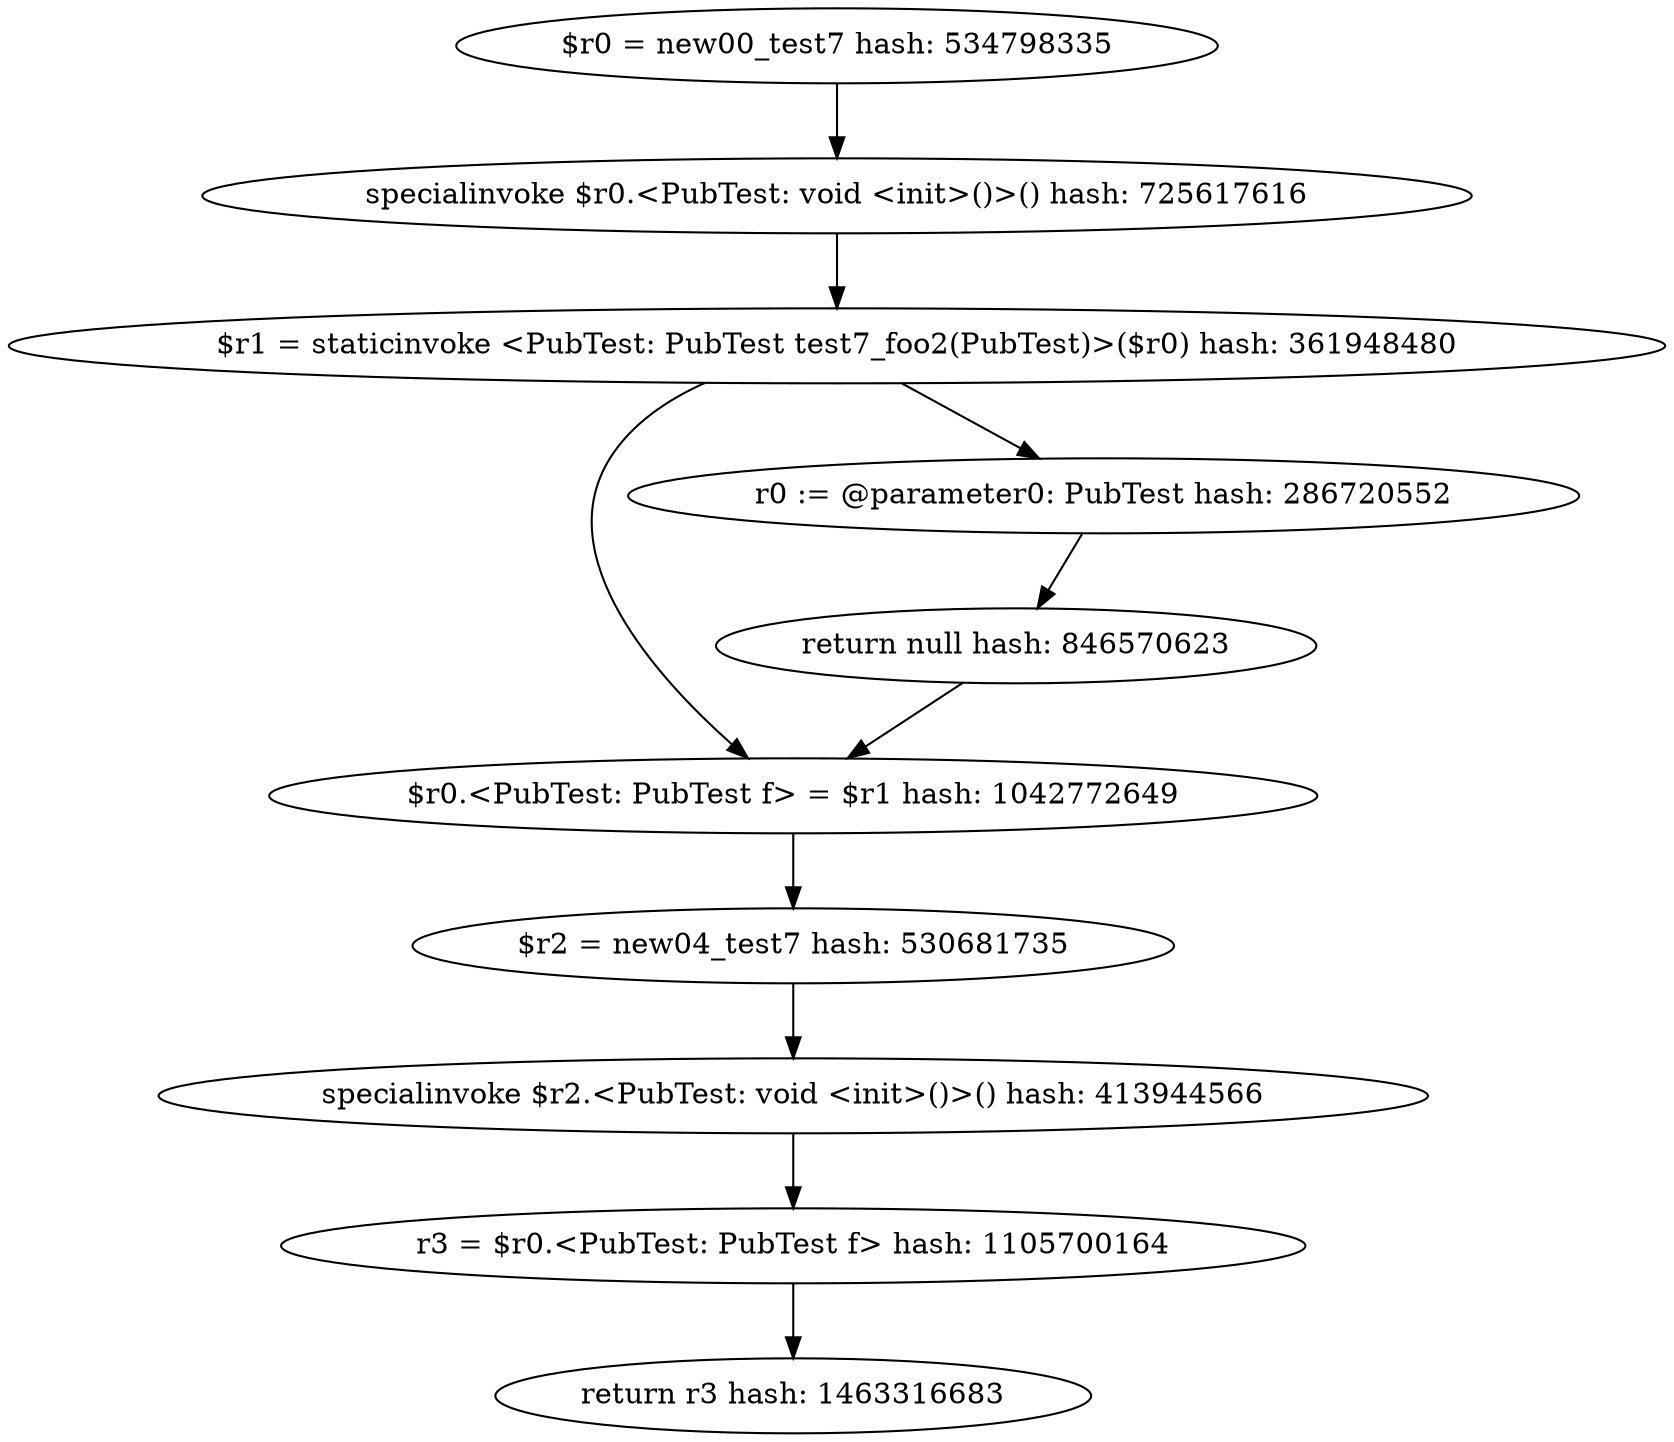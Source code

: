 digraph "./target1-pub/PubTest.test7.intra.debug" {
    "$r0 = new00_test7 hash: 534798335";
    "specialinvoke $r0.<PubTest: void <init>()>() hash: 725617616";
    "$r1 = staticinvoke <PubTest: PubTest test7_foo2(PubTest)>($r0) hash: 361948480";
    "$r0.<PubTest: PubTest f> = $r1 hash: 1042772649";
    "$r2 = new04_test7 hash: 530681735";
    "specialinvoke $r2.<PubTest: void <init>()>() hash: 413944566";
    "r3 = $r0.<PubTest: PubTest f> hash: 1105700164";
    "return r3 hash: 1463316683";
    "r0 := @parameter0: PubTest hash: 286720552";
    "return null hash: 846570623";
    "$r0 = new00_test7 hash: 534798335"->"specialinvoke $r0.<PubTest: void <init>()>() hash: 725617616";
    "specialinvoke $r0.<PubTest: void <init>()>() hash: 725617616"->"$r1 = staticinvoke <PubTest: PubTest test7_foo2(PubTest)>($r0) hash: 361948480";
    "$r1 = staticinvoke <PubTest: PubTest test7_foo2(PubTest)>($r0) hash: 361948480"->"$r0.<PubTest: PubTest f> = $r1 hash: 1042772649";
    "$r1 = staticinvoke <PubTest: PubTest test7_foo2(PubTest)>($r0) hash: 361948480"->"r0 := @parameter0: PubTest hash: 286720552";
    "$r0.<PubTest: PubTest f> = $r1 hash: 1042772649"->"$r2 = new04_test7 hash: 530681735";
    "$r2 = new04_test7 hash: 530681735"->"specialinvoke $r2.<PubTest: void <init>()>() hash: 413944566";
    "specialinvoke $r2.<PubTest: void <init>()>() hash: 413944566"->"r3 = $r0.<PubTest: PubTest f> hash: 1105700164";
    "r3 = $r0.<PubTest: PubTest f> hash: 1105700164"->"return r3 hash: 1463316683";
    "r0 := @parameter0: PubTest hash: 286720552"->"return null hash: 846570623";
    "return null hash: 846570623"->"$r0.<PubTest: PubTest f> = $r1 hash: 1042772649";
}
